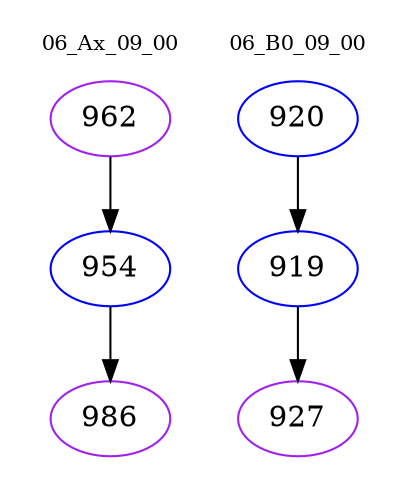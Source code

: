 digraph{
subgraph cluster_0 {
color = white
label = "06_Ax_09_00";
fontsize=10;
T0_962 [label="962", color="purple"]
T0_962 -> T0_954 [color="black"]
T0_954 [label="954", color="blue"]
T0_954 -> T0_986 [color="black"]
T0_986 [label="986", color="purple"]
}
subgraph cluster_1 {
color = white
label = "06_B0_09_00";
fontsize=10;
T1_920 [label="920", color="blue"]
T1_920 -> T1_919 [color="black"]
T1_919 [label="919", color="blue"]
T1_919 -> T1_927 [color="black"]
T1_927 [label="927", color="purple"]
}
}
